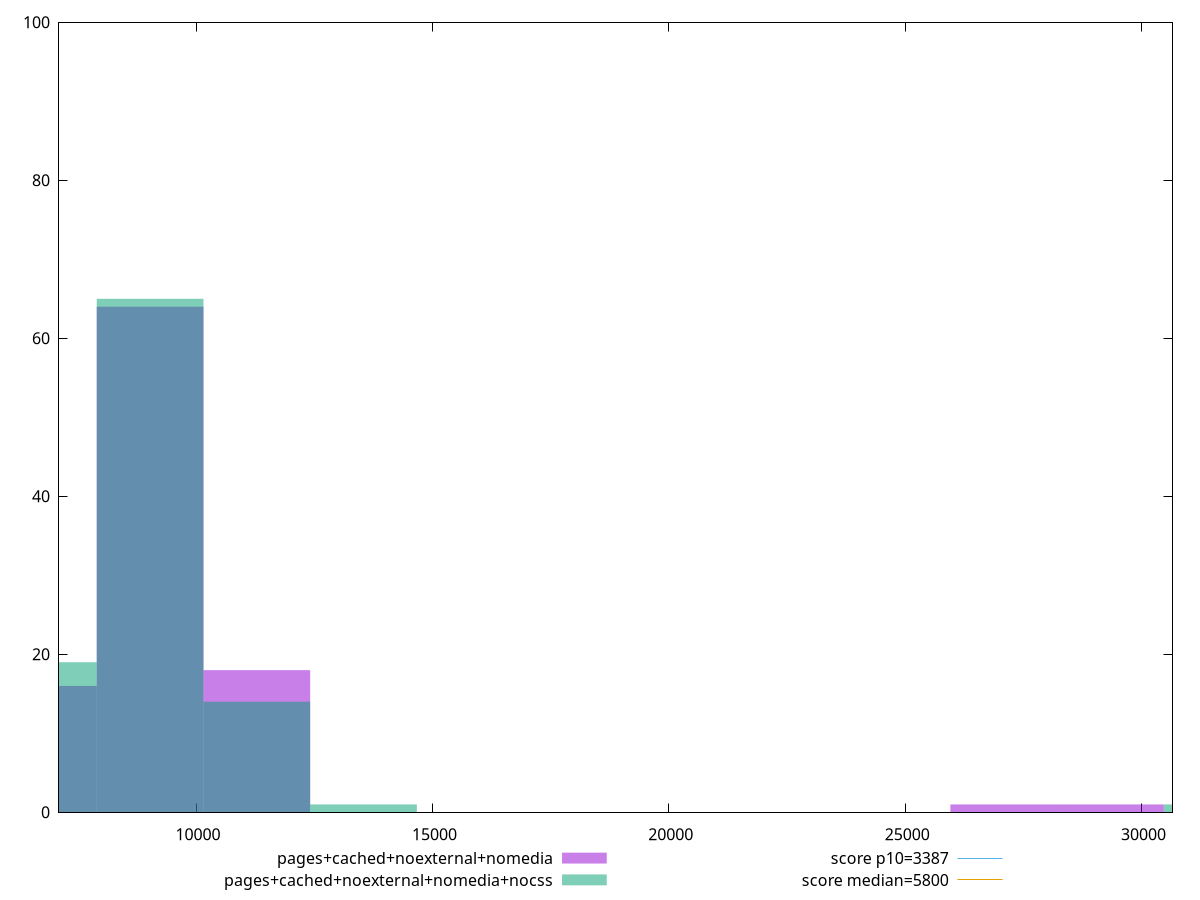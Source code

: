 reset

$pagesCachedNoexternalNomedia <<EOF
9028.31399926889 64
11285.392499086112 18
27084.941997806673 1
6771.235499451668 16
29342.020497623893 1
EOF

$pagesCachedNoexternalNomediaNocss <<EOF
9028.31399926889 65
6771.235499451668 19
11285.392499086112 14
31599.098997441117 1
13542.470998903336 1
EOF

set key outside below
set boxwidth 2257.0784998172226
set xrange [7101.3450040323405:30654.661021671847]
set yrange [0:100]
set trange [0:100]
set style fill transparent solid 0.5 noborder

set parametric
set terminal svg size 640, 500 enhanced background rgb 'white'
set output "reprap/speed-index/comparison/histogram/3_vs_4.svg"

plot $pagesCachedNoexternalNomedia title "pages+cached+noexternal+nomedia" with boxes, \
     $pagesCachedNoexternalNomediaNocss title "pages+cached+noexternal+nomedia+nocss" with boxes, \
     3387,t title "score p10=3387", \
     5800,t title "score median=5800"

reset
